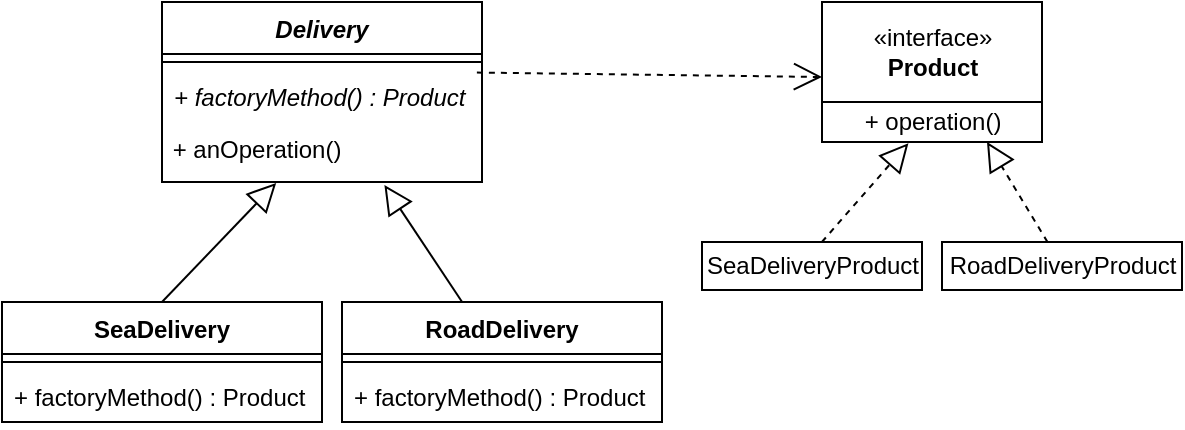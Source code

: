 <mxfile>
    <diagram id="ytUhtNYWes4g4SQnJ3W1" name="Page-1">
        <mxGraphModel dx="506" dy="397" grid="0" gridSize="10" guides="1" tooltips="1" connect="1" arrows="1" fold="1" page="1" pageScale="1" pageWidth="827" pageHeight="1169" math="0" shadow="0">
            <root>
                <mxCell id="0"/>
                <mxCell id="1" parent="0"/>
                <mxCell id="2" value="Delivery" style="swimlane;fontStyle=3;align=center;verticalAlign=top;childLayout=stackLayout;horizontal=1;startSize=26;horizontalStack=0;resizeParent=1;resizeParentMax=0;resizeLast=0;collapsible=1;marginBottom=0;" vertex="1" parent="1">
                    <mxGeometry x="190" y="120" width="160" height="90" as="geometry"/>
                </mxCell>
                <mxCell id="4" value="" style="line;strokeWidth=1;fillColor=none;align=left;verticalAlign=middle;spacingTop=-1;spacingLeft=3;spacingRight=3;rotatable=0;labelPosition=right;points=[];portConstraint=eastwest;" vertex="1" parent="2">
                    <mxGeometry y="26" width="160" height="8" as="geometry"/>
                </mxCell>
                <mxCell id="5" value="+ factoryMethod() : Product" style="text;strokeColor=none;fillColor=none;align=left;verticalAlign=top;spacingLeft=4;spacingRight=4;overflow=hidden;rotatable=0;points=[[0,0.5],[1,0.5]];portConstraint=eastwest;fontStyle=2" vertex="1" parent="2">
                    <mxGeometry y="34" width="160" height="26" as="geometry"/>
                </mxCell>
                <mxCell id="6" value="&lt;font face=&quot;helvetica&quot;&gt;&amp;nbsp;+ anOperation()&lt;/font&gt;" style="text;whiteSpace=wrap;html=1;" vertex="1" parent="2">
                    <mxGeometry y="60" width="160" height="30" as="geometry"/>
                </mxCell>
                <mxCell id="7" value="SeaDelivery" style="swimlane;fontStyle=1;align=center;verticalAlign=top;childLayout=stackLayout;horizontal=1;startSize=26;horizontalStack=0;resizeParent=1;resizeParentMax=0;resizeLast=0;collapsible=1;marginBottom=0;" vertex="1" parent="1">
                    <mxGeometry x="110" y="270" width="160" height="60" as="geometry"/>
                </mxCell>
                <mxCell id="9" value="" style="line;strokeWidth=1;fillColor=none;align=left;verticalAlign=middle;spacingTop=-1;spacingLeft=3;spacingRight=3;rotatable=0;labelPosition=right;points=[];portConstraint=eastwest;" vertex="1" parent="7">
                    <mxGeometry y="26" width="160" height="8" as="geometry"/>
                </mxCell>
                <mxCell id="10" value="+ factoryMethod() : Product" style="text;strokeColor=none;fillColor=none;align=left;verticalAlign=top;spacingLeft=4;spacingRight=4;overflow=hidden;rotatable=0;points=[[0,0.5],[1,0.5]];portConstraint=eastwest;" vertex="1" parent="7">
                    <mxGeometry y="34" width="160" height="26" as="geometry"/>
                </mxCell>
                <mxCell id="11" value="RoadDelivery" style="swimlane;fontStyle=1;align=center;verticalAlign=top;childLayout=stackLayout;horizontal=1;startSize=26;horizontalStack=0;resizeParent=1;resizeParentMax=0;resizeLast=0;collapsible=1;marginBottom=0;" vertex="1" parent="1">
                    <mxGeometry x="280" y="270" width="160" height="60" as="geometry"/>
                </mxCell>
                <mxCell id="12" value="" style="line;strokeWidth=1;fillColor=none;align=left;verticalAlign=middle;spacingTop=-1;spacingLeft=3;spacingRight=3;rotatable=0;labelPosition=right;points=[];portConstraint=eastwest;" vertex="1" parent="11">
                    <mxGeometry y="26" width="160" height="8" as="geometry"/>
                </mxCell>
                <mxCell id="13" value="+ factoryMethod() : Product" style="text;strokeColor=none;fillColor=none;align=left;verticalAlign=top;spacingLeft=4;spacingRight=4;overflow=hidden;rotatable=0;points=[[0,0.5],[1,0.5]];portConstraint=eastwest;" vertex="1" parent="11">
                    <mxGeometry y="34" width="160" height="26" as="geometry"/>
                </mxCell>
                <mxCell id="14" value="" style="endArrow=block;endFill=0;endSize=12;html=1;exitX=0.5;exitY=0;exitDx=0;exitDy=0;entryX=0.357;entryY=1.015;entryDx=0;entryDy=0;entryPerimeter=0;" edge="1" parent="1" source="7" target="6">
                    <mxGeometry width="160" relative="1" as="geometry">
                        <mxPoint x="170" y="230" as="sourcePoint"/>
                        <mxPoint x="330" y="230" as="targetPoint"/>
                    </mxGeometry>
                </mxCell>
                <mxCell id="15" value="" style="endArrow=block;endFill=0;endSize=12;html=1;entryX=0.695;entryY=1.052;entryDx=0;entryDy=0;entryPerimeter=0;" edge="1" parent="1" source="11" target="6">
                    <mxGeometry width="160" relative="1" as="geometry">
                        <mxPoint x="200" y="280" as="sourcePoint"/>
                        <mxPoint x="257.12" y="220.45" as="targetPoint"/>
                    </mxGeometry>
                </mxCell>
                <mxCell id="16" value="«interface»&lt;br&gt;&lt;b&gt;Product&lt;/b&gt;" style="html=1;" vertex="1" parent="1">
                    <mxGeometry x="520" y="120" width="110" height="50" as="geometry"/>
                </mxCell>
                <mxCell id="17" value="+ operation()" style="html=1;" vertex="1" parent="1">
                    <mxGeometry x="520" y="170" width="110" height="20" as="geometry"/>
                </mxCell>
                <mxCell id="18" value="SeaDeliveryProduct" style="html=1;" vertex="1" parent="1">
                    <mxGeometry x="460" y="240" width="110" height="24" as="geometry"/>
                </mxCell>
                <mxCell id="19" value="RoadDeliveryProduct" style="html=1;" vertex="1" parent="1">
                    <mxGeometry x="580" y="240" width="120" height="24" as="geometry"/>
                </mxCell>
                <mxCell id="20" value="" style="endArrow=block;dashed=1;endFill=0;endSize=12;html=1;exitX=0.545;exitY=0;exitDx=0;exitDy=0;exitPerimeter=0;entryX=0.393;entryY=1.029;entryDx=0;entryDy=0;entryPerimeter=0;" edge="1" parent="1" source="18" target="17">
                    <mxGeometry width="160" relative="1" as="geometry">
                        <mxPoint x="460" y="210" as="sourcePoint"/>
                        <mxPoint x="620" y="210" as="targetPoint"/>
                    </mxGeometry>
                </mxCell>
                <mxCell id="21" value="" style="endArrow=block;dashed=1;endFill=0;endSize=12;html=1;entryX=0.75;entryY=1;entryDx=0;entryDy=0;" edge="1" parent="1" source="19" target="17">
                    <mxGeometry width="160" relative="1" as="geometry">
                        <mxPoint x="529.95" y="250" as="sourcePoint"/>
                        <mxPoint x="573.23" y="200.58" as="targetPoint"/>
                    </mxGeometry>
                </mxCell>
                <mxCell id="22" value="" style="endArrow=open;endFill=1;endSize=12;html=1;entryX=0;entryY=0.75;entryDx=0;entryDy=0;exitX=0.984;exitY=0.049;exitDx=0;exitDy=0;exitPerimeter=0;dashed=1;" edge="1" parent="1" source="5" target="16">
                    <mxGeometry width="160" relative="1" as="geometry">
                        <mxPoint x="350" y="160" as="sourcePoint"/>
                        <mxPoint x="510" y="160" as="targetPoint"/>
                    </mxGeometry>
                </mxCell>
            </root>
        </mxGraphModel>
    </diagram>
</mxfile>